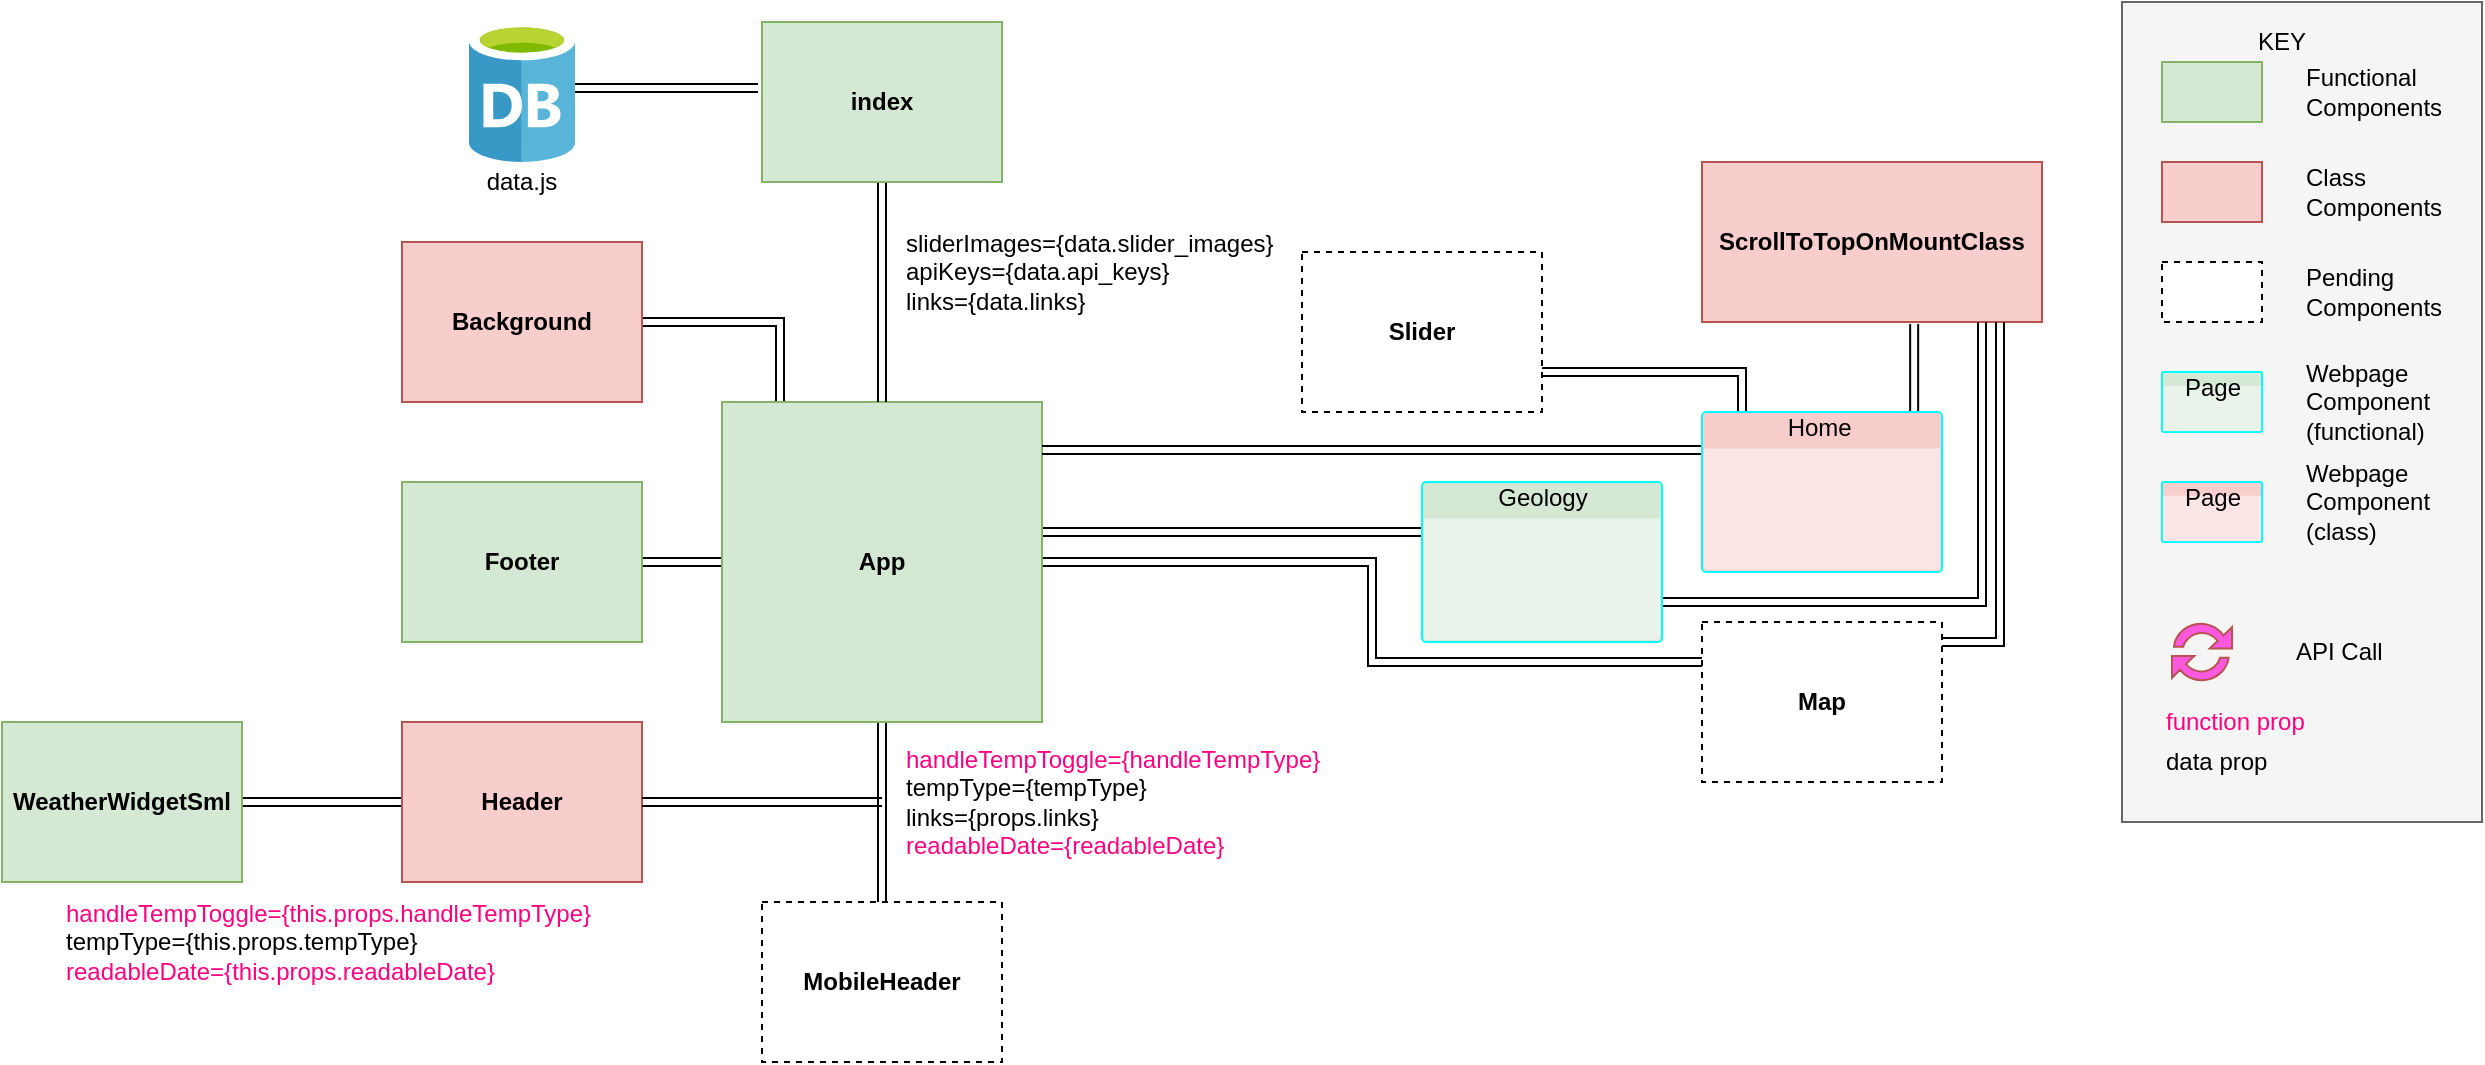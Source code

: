 <mxfile version="12.1.9" type="github" pages="1">
  <diagram id="6N9Lc9pMWOgSixIRD2WJ" name="Page-1">
    <mxGraphModel dx="1426" dy="794" grid="1" gridSize="10" guides="1" tooltips="1" connect="1" arrows="1" fold="1" page="1" pageScale="1" pageWidth="1654" pageHeight="1169" math="0" shadow="0">
      <root>
        <mxCell id="0"/>
        <mxCell id="1" parent="0"/>
        <mxCell id="VP3WnVtuw5z_MA5Xlhoa-38" value="" style="edgeStyle=orthogonalEdgeStyle;rounded=0;orthogonalLoop=1;jettySize=auto;html=1;entryX=0.5;entryY=0;entryDx=0;entryDy=0;shape=link;" edge="1" parent="1" source="VP3WnVtuw5z_MA5Xlhoa-14" target="VP3WnVtuw5z_MA5Xlhoa-53">
          <mxGeometry relative="1" as="geometry">
            <mxPoint x="760" y="480" as="targetPoint"/>
            <Array as="points"/>
          </mxGeometry>
        </mxCell>
        <mxCell id="VP3WnVtuw5z_MA5Xlhoa-42" value="" style="edgeStyle=orthogonalEdgeStyle;rounded=0;orthogonalLoop=1;jettySize=auto;html=1;entryX=1;entryY=0.5;entryDx=0;entryDy=0;shape=link;" edge="1" parent="1" source="VP3WnVtuw5z_MA5Xlhoa-14" target="VP3WnVtuw5z_MA5Xlhoa-15">
          <mxGeometry relative="1" as="geometry">
            <mxPoint x="920" y="320" as="targetPoint"/>
            <Array as="points">
              <mxPoint x="709" y="200"/>
            </Array>
          </mxGeometry>
        </mxCell>
        <mxCell id="VP3WnVtuw5z_MA5Xlhoa-60" value="" style="edgeStyle=orthogonalEdgeStyle;rounded=0;orthogonalLoop=1;jettySize=auto;html=1;strokeColor=#000000;fontColor=#3333FF;shape=link;" edge="1" parent="1" source="VP3WnVtuw5z_MA5Xlhoa-14" target="VP3WnVtuw5z_MA5Xlhoa-16">
          <mxGeometry relative="1" as="geometry"/>
        </mxCell>
        <mxCell id="VP3WnVtuw5z_MA5Xlhoa-70" value="" style="edgeStyle=orthogonalEdgeStyle;rounded=0;orthogonalLoop=1;jettySize=auto;html=1;strokeColor=#000000;fontColor=#3333FF;shape=link;" edge="1" parent="1" target="VP3WnVtuw5z_MA5Xlhoa-68">
          <mxGeometry relative="1" as="geometry">
            <mxPoint x="840" y="305" as="sourcePoint"/>
            <mxPoint x="920" y="305" as="targetPoint"/>
            <Array as="points">
              <mxPoint x="990" y="305"/>
              <mxPoint x="990" y="305"/>
            </Array>
          </mxGeometry>
        </mxCell>
        <mxCell id="VP3WnVtuw5z_MA5Xlhoa-75" value="" style="edgeStyle=orthogonalEdgeStyle;rounded=0;orthogonalLoop=1;jettySize=auto;html=1;strokeColor=#000000;fontColor=#3333FF;entryX=0;entryY=0.25;entryDx=0;entryDy=0;shape=link;" edge="1" parent="1" source="VP3WnVtuw5z_MA5Xlhoa-14" target="VP3WnVtuw5z_MA5Xlhoa-73">
          <mxGeometry relative="1" as="geometry">
            <mxPoint x="920" y="320" as="targetPoint"/>
          </mxGeometry>
        </mxCell>
        <mxCell id="VP3WnVtuw5z_MA5Xlhoa-14" value="&lt;span&gt;App&lt;/span&gt;" style="whiteSpace=wrap;html=1;aspect=fixed;strokeColor=#82b366;fillColor=#d5e8d4;align=center;fontStyle=1" vertex="1" parent="1">
          <mxGeometry x="680" y="240" width="160" height="160" as="geometry"/>
        </mxCell>
        <mxCell id="VP3WnVtuw5z_MA5Xlhoa-15" value="Background&lt;span style=&quot;font-family: &amp;#34;helvetica&amp;#34; , &amp;#34;arial&amp;#34; , sans-serif ; font-size: 0px ; white-space: nowrap&quot;&gt;%3CmxGraphModel%3E%3Croot%3E%3CmxCell%20id%3D%220%22%2F%3E%3CmxCell%20id%3D%221%22%20parent%3D%220%22%2F%3E%3CmxCell%20id%3D%222%22%20value%3D%22Functional%20Components%22%20style%3D%22text%3Bhtml%3D1%3BstrokeColor%3Dnone%3BfillColor%3Dnone%3Balign%3Dleft%3BverticalAlign%3Dmiddle%3BwhiteSpace%3Dwrap%3Brounded%3D0%3Bdashed%3D1%3B%22%20vertex%3D%221%22%20parent%3D%221%22%3E%3CmxGeometry%20x%3D%221530%22%20y%3D%22225%22%20width%3D%2270%22%20height%3D%2220%22%20as%3D%22geometry%22%2F%3E%3C%2FmxCell%3E%3C%2Froot%3E%3C%2FmxGraphModel%3E&lt;/span&gt;" style="rounded=0;whiteSpace=wrap;html=1;strokeColor=#b85450;fillColor=#f8cecc;align=center;fontStyle=1" vertex="1" parent="1">
          <mxGeometry x="520" y="160" width="120" height="80" as="geometry"/>
        </mxCell>
        <mxCell id="VP3WnVtuw5z_MA5Xlhoa-16" value="Footer" style="rounded=0;whiteSpace=wrap;html=1;strokeColor=#82b366;fillColor=#d5e8d4;align=center;fontStyle=1" vertex="1" parent="1">
          <mxGeometry x="520" y="280" width="120" height="80" as="geometry"/>
        </mxCell>
        <mxCell id="VP3WnVtuw5z_MA5Xlhoa-39" value="" style="edgeStyle=orthogonalEdgeStyle;rounded=0;orthogonalLoop=1;jettySize=auto;html=1;shape=link;" edge="1" parent="1" source="VP3WnVtuw5z_MA5Xlhoa-17" target="VP3WnVtuw5z_MA5Xlhoa-18">
          <mxGeometry relative="1" as="geometry"/>
        </mxCell>
        <mxCell id="VP3WnVtuw5z_MA5Xlhoa-17" value="Header" style="rounded=0;whiteSpace=wrap;html=1;strokeColor=#b85450;fillColor=#f8cecc;align=center;fontStyle=1" vertex="1" parent="1">
          <mxGeometry x="520" y="400" width="120" height="80" as="geometry"/>
        </mxCell>
        <mxCell id="VP3WnVtuw5z_MA5Xlhoa-18" value="WeatherWidgetSml" style="rounded=0;whiteSpace=wrap;html=1;strokeColor=#82b366;fillColor=#d5e8d4;align=center;fontStyle=1" vertex="1" parent="1">
          <mxGeometry x="320" y="400" width="120" height="80" as="geometry"/>
        </mxCell>
        <mxCell id="VP3WnVtuw5z_MA5Xlhoa-30" value="" style="edgeStyle=orthogonalEdgeStyle;rounded=0;orthogonalLoop=1;jettySize=auto;html=1;entryX=-0.017;entryY=0.413;entryDx=0;entryDy=0;entryPerimeter=0;shape=link;" edge="1" parent="1" source="VP3WnVtuw5z_MA5Xlhoa-26" target="VP3WnVtuw5z_MA5Xlhoa-28">
          <mxGeometry relative="1" as="geometry">
            <mxPoint x="686.5" y="85" as="targetPoint"/>
            <Array as="points">
              <mxPoint x="630" y="83"/>
              <mxPoint x="630" y="83"/>
            </Array>
          </mxGeometry>
        </mxCell>
        <mxCell id="VP3WnVtuw5z_MA5Xlhoa-26" value="" style="aspect=fixed;html=1;points=[];align=center;image;fontSize=12;image=img/lib/mscae/Database_General.svg;strokeColor=#D642B8;fillColor=#F859DE;" vertex="1" parent="1">
          <mxGeometry x="553.5" y="50" width="53" height="70" as="geometry"/>
        </mxCell>
        <mxCell id="VP3WnVtuw5z_MA5Xlhoa-32" value="" style="edgeStyle=orthogonalEdgeStyle;rounded=0;orthogonalLoop=1;jettySize=auto;html=1;entryX=0.5;entryY=0;entryDx=0;entryDy=0;shape=link;" edge="1" parent="1" source="VP3WnVtuw5z_MA5Xlhoa-28" target="VP3WnVtuw5z_MA5Xlhoa-14">
          <mxGeometry relative="1" as="geometry">
            <mxPoint x="760" y="210" as="targetPoint"/>
          </mxGeometry>
        </mxCell>
        <mxCell id="VP3WnVtuw5z_MA5Xlhoa-28" value="index" style="rounded=0;whiteSpace=wrap;html=1;strokeColor=#82b366;fillColor=#d5e8d4;align=center;fontStyle=1" vertex="1" parent="1">
          <mxGeometry x="700" y="50" width="120" height="80" as="geometry"/>
        </mxCell>
        <mxCell id="VP3WnVtuw5z_MA5Xlhoa-33" value="data.js" style="text;html=1;strokeColor=none;fillColor=none;align=center;verticalAlign=middle;whiteSpace=wrap;rounded=0;" vertex="1" parent="1">
          <mxGeometry x="550" y="120" width="60" height="20" as="geometry"/>
        </mxCell>
        <mxCell id="VP3WnVtuw5z_MA5Xlhoa-36" value="sliderImages={data.slider_images}&lt;br&gt;apiKeys={data.api_keys}&lt;br&gt;links={data.links}" style="text;html=1;strokeColor=none;fillColor=none;align=left;verticalAlign=middle;whiteSpace=wrap;rounded=0;" vertex="1" parent="1">
          <mxGeometry x="770" y="135" width="190" height="80" as="geometry"/>
        </mxCell>
        <mxCell id="VP3WnVtuw5z_MA5Xlhoa-43" value="&lt;font color=&quot;#ff0080&quot;&gt;handleTempToggle={handleTempType}&lt;/font&gt;&lt;br&gt;tempType={tempType}&lt;br&gt;links={props.links}&lt;br&gt;&lt;font color=&quot;#ff0080&quot;&gt;readableDate={readableDate}&lt;/font&gt;" style="text;html=1;strokeColor=none;fillColor=none;align=left;verticalAlign=middle;whiteSpace=wrap;rounded=0;" vertex="1" parent="1">
          <mxGeometry x="770" y="400" width="250" height="80" as="geometry"/>
        </mxCell>
        <mxCell id="VP3WnVtuw5z_MA5Xlhoa-1" value="" style="rounded=0;whiteSpace=wrap;html=1;fillColor=#f5f5f5;strokeColor=#666666;fontColor=#333333;" vertex="1" parent="1">
          <mxGeometry x="1380" y="40" width="180" height="410" as="geometry"/>
        </mxCell>
        <mxCell id="VP3WnVtuw5z_MA5Xlhoa-2" value="" style="rounded=0;whiteSpace=wrap;html=1;fillColor=#d5e8d4;strokeColor=#82b366;" vertex="1" parent="1">
          <mxGeometry x="1400" y="70" width="50" height="30" as="geometry"/>
        </mxCell>
        <mxCell id="VP3WnVtuw5z_MA5Xlhoa-3" value="" style="rounded=0;whiteSpace=wrap;html=1;fillColor=#f8cecc;strokeColor=#b85450;" vertex="1" parent="1">
          <mxGeometry x="1400" y="120" width="50" height="30" as="geometry"/>
        </mxCell>
        <mxCell id="VP3WnVtuw5z_MA5Xlhoa-4" value="" style="rounded=0;whiteSpace=wrap;html=1;dashed=1;" vertex="1" parent="1">
          <mxGeometry x="1400" y="170" width="50" height="30" as="geometry"/>
        </mxCell>
        <mxCell id="VP3WnVtuw5z_MA5Xlhoa-5" value="Page" style="html=1;labelPosition=center;verticalLabelPosition=middle;verticalAlign=top;align=center;fontSize=12;outlineConnect=0;spacingTop=-6;shape=mxgraph.sitemap.page;fillColor=#d5e8d4;strokeColor=#00FFFF;" vertex="1" parent="1">
          <mxGeometry x="1400" y="225" width="50" height="30" as="geometry"/>
        </mxCell>
        <mxCell id="VP3WnVtuw5z_MA5Xlhoa-6" value="" style="pointerEvents=1;shadow=0;dashed=0;html=1;strokeColor=#b85450;labelPosition=center;verticalLabelPosition=bottom;verticalAlign=top;align=center;fillColor=#F859DE;shape=mxgraph.mscae.intune.update" vertex="1" parent="1">
          <mxGeometry x="1405" y="350" width="30" height="30" as="geometry"/>
        </mxCell>
        <mxCell id="VP3WnVtuw5z_MA5Xlhoa-7" value="KEY" style="text;html=1;strokeColor=none;fillColor=none;align=center;verticalAlign=middle;whiteSpace=wrap;rounded=0;dashed=1;" vertex="1" parent="1">
          <mxGeometry x="1440" y="50" width="40" height="20" as="geometry"/>
        </mxCell>
        <mxCell id="VP3WnVtuw5z_MA5Xlhoa-8" value="Functional Components" style="text;html=1;strokeColor=none;fillColor=none;align=left;verticalAlign=middle;whiteSpace=wrap;rounded=0;dashed=1;" vertex="1" parent="1">
          <mxGeometry x="1470" y="75" width="70" height="20" as="geometry"/>
        </mxCell>
        <mxCell id="VP3WnVtuw5z_MA5Xlhoa-9" value="Class Components" style="text;html=1;strokeColor=none;fillColor=none;align=left;verticalAlign=middle;whiteSpace=wrap;rounded=0;dashed=1;" vertex="1" parent="1">
          <mxGeometry x="1470" y="125" width="70" height="20" as="geometry"/>
        </mxCell>
        <mxCell id="VP3WnVtuw5z_MA5Xlhoa-10" value="Pending Components" style="text;html=1;strokeColor=none;fillColor=none;align=left;verticalAlign=middle;whiteSpace=wrap;rounded=0;dashed=1;" vertex="1" parent="1">
          <mxGeometry x="1470" y="175" width="70" height="20" as="geometry"/>
        </mxCell>
        <mxCell id="VP3WnVtuw5z_MA5Xlhoa-11" value="Webpage Component (functional)" style="text;html=1;strokeColor=none;fillColor=none;align=left;verticalAlign=middle;whiteSpace=wrap;rounded=0;dashed=1;" vertex="1" parent="1">
          <mxGeometry x="1470" y="230" width="70" height="20" as="geometry"/>
        </mxCell>
        <mxCell id="VP3WnVtuw5z_MA5Xlhoa-12" value="API Call" style="text;html=1;strokeColor=none;fillColor=none;align=left;verticalAlign=middle;whiteSpace=wrap;rounded=0;dashed=1;" vertex="1" parent="1">
          <mxGeometry x="1465" y="355" width="70" height="20" as="geometry"/>
        </mxCell>
        <mxCell id="VP3WnVtuw5z_MA5Xlhoa-45" value="function prop" style="text;html=1;strokeColor=none;fillColor=none;align=left;verticalAlign=middle;whiteSpace=wrap;rounded=0;fontColor=#FF0080;" vertex="1" parent="1">
          <mxGeometry x="1400" y="390" width="110" height="20" as="geometry"/>
        </mxCell>
        <mxCell id="VP3WnVtuw5z_MA5Xlhoa-46" value="data prop" style="text;html=1;strokeColor=none;fillColor=none;align=left;verticalAlign=middle;whiteSpace=wrap;rounded=0;fontColor=#000000;" vertex="1" parent="1">
          <mxGeometry x="1400" y="410" width="110" height="20" as="geometry"/>
        </mxCell>
        <mxCell id="VP3WnVtuw5z_MA5Xlhoa-47" value="&lt;font color=&quot;#ff0080&quot;&gt;handleTempToggle={this.props.handleTempType}&lt;/font&gt;&lt;br&gt;tempType={this.props.tempType}&lt;br&gt;&lt;font color=&quot;#ff0080&quot;&gt;readableDate={this.props.readableDate}&lt;/font&gt;" style="text;html=1;strokeColor=none;fillColor=none;align=left;verticalAlign=middle;whiteSpace=wrap;rounded=0;" vertex="1" parent="1">
          <mxGeometry x="350" y="470" width="270" height="80" as="geometry"/>
        </mxCell>
        <mxCell id="VP3WnVtuw5z_MA5Xlhoa-53" value="&lt;b&gt;MobileHeader&lt;/b&gt;" style="rounded=0;whiteSpace=wrap;html=1;dashed=1;" vertex="1" parent="1">
          <mxGeometry x="700" y="490" width="120" height="80" as="geometry"/>
        </mxCell>
        <mxCell id="VP3WnVtuw5z_MA5Xlhoa-58" value="" style="endArrow=classic;html=1;strokeColor=#000000;fontColor=#3333FF;entryX=1;entryY=0.5;entryDx=0;entryDy=0;shape=link;" edge="1" parent="1" target="VP3WnVtuw5z_MA5Xlhoa-17">
          <mxGeometry width="50" height="50" relative="1" as="geometry">
            <mxPoint x="760" y="440" as="sourcePoint"/>
            <mxPoint x="370" y="590" as="targetPoint"/>
          </mxGeometry>
        </mxCell>
        <mxCell id="VP3WnVtuw5z_MA5Xlhoa-59" value="ScrollToTopOnMountClass" style="rounded=0;whiteSpace=wrap;html=1;strokeColor=#b85450;fillColor=#f8cecc;align=center;fontStyle=1" vertex="1" parent="1">
          <mxGeometry x="1170" y="120" width="170" height="80" as="geometry"/>
        </mxCell>
        <mxCell id="VP3WnVtuw5z_MA5Xlhoa-62" value="" style="edgeStyle=orthogonalEdgeStyle;rounded=0;orthogonalLoop=1;jettySize=auto;html=1;strokeColor=#000000;fontColor=#3333FF;entryX=0.624;entryY=1.013;entryDx=0;entryDy=0;entryPerimeter=0;shape=link;" edge="1" parent="1" source="VP3WnVtuw5z_MA5Xlhoa-61" target="VP3WnVtuw5z_MA5Xlhoa-59">
          <mxGeometry relative="1" as="geometry">
            <mxPoint x="1230" y="243" as="targetPoint"/>
            <Array as="points">
              <mxPoint x="1226" y="260"/>
              <mxPoint x="1226" y="260"/>
            </Array>
          </mxGeometry>
        </mxCell>
        <mxCell id="VP3WnVtuw5z_MA5Xlhoa-65" value="" style="edgeStyle=orthogonalEdgeStyle;rounded=0;orthogonalLoop=1;jettySize=auto;html=1;strokeColor=#000000;fontColor=#3333FF;entryX=1;entryY=0.75;entryDx=0;entryDy=0;shape=link;" edge="1" parent="1" source="VP3WnVtuw5z_MA5Xlhoa-61" target="VP3WnVtuw5z_MA5Xlhoa-63">
          <mxGeometry relative="1" as="geometry">
            <mxPoint x="1090" y="325" as="targetPoint"/>
            <Array as="points">
              <mxPoint x="1190" y="225"/>
            </Array>
          </mxGeometry>
        </mxCell>
        <mxCell id="VP3WnVtuw5z_MA5Xlhoa-78" value="" style="edgeStyle=orthogonalEdgeStyle;shape=link;rounded=0;orthogonalLoop=1;jettySize=auto;html=1;strokeColor=#000000;fontColor=#3333FF;entryX=1;entryY=0.15;entryDx=0;entryDy=0;entryPerimeter=0;" edge="1" parent="1" source="VP3WnVtuw5z_MA5Xlhoa-61" target="VP3WnVtuw5z_MA5Xlhoa-14">
          <mxGeometry relative="1" as="geometry">
            <mxPoint x="1370" y="285" as="targetPoint"/>
            <Array as="points">
              <mxPoint x="1090" y="264"/>
              <mxPoint x="1090" y="264"/>
            </Array>
          </mxGeometry>
        </mxCell>
        <mxCell id="VP3WnVtuw5z_MA5Xlhoa-61" value="Home&amp;nbsp;" style="html=1;strokeColor=#00FFFF;fillColor=#f8cecc;labelPosition=center;verticalLabelPosition=middle;verticalAlign=top;align=center;fontSize=12;outlineConnect=0;spacingTop=-6;shape=mxgraph.sitemap.page;" vertex="1" parent="1">
          <mxGeometry x="1170" y="245" width="120" height="80" as="geometry"/>
        </mxCell>
        <mxCell id="VP3WnVtuw5z_MA5Xlhoa-63" value="&lt;b&gt;Slider&lt;/b&gt;" style="rounded=0;whiteSpace=wrap;html=1;dashed=1;" vertex="1" parent="1">
          <mxGeometry x="970" y="165" width="120" height="80" as="geometry"/>
        </mxCell>
        <mxCell id="VP3WnVtuw5z_MA5Xlhoa-76" value="" style="edgeStyle=orthogonalEdgeStyle;rounded=0;orthogonalLoop=1;jettySize=auto;html=1;strokeColor=#000000;fontColor=#3333FF;shape=link;" edge="1" parent="1" source="VP3WnVtuw5z_MA5Xlhoa-68" target="VP3WnVtuw5z_MA5Xlhoa-59">
          <mxGeometry relative="1" as="geometry">
            <mxPoint x="1290" y="190" as="targetPoint"/>
            <Array as="points">
              <mxPoint x="1310" y="340"/>
              <mxPoint x="1310" y="190"/>
            </Array>
          </mxGeometry>
        </mxCell>
        <mxCell id="VP3WnVtuw5z_MA5Xlhoa-68" value="Geology" style="html=1;strokeColor=#00FFFF;fillColor=#d5e8d4;labelPosition=center;verticalLabelPosition=middle;verticalAlign=top;align=center;fontSize=12;outlineConnect=0;spacingTop=-6;shape=mxgraph.sitemap.page;" vertex="1" parent="1">
          <mxGeometry x="1030" y="280" width="120" height="80" as="geometry"/>
        </mxCell>
        <mxCell id="VP3WnVtuw5z_MA5Xlhoa-71" value="Page" style="html=1;labelPosition=center;verticalLabelPosition=middle;verticalAlign=top;align=center;fontSize=12;outlineConnect=0;spacingTop=-6;shape=mxgraph.sitemap.page;fillColor=#f8cecc;strokeColor=#00FFFF;" vertex="1" parent="1">
          <mxGeometry x="1400" y="280" width="50" height="30" as="geometry"/>
        </mxCell>
        <mxCell id="VP3WnVtuw5z_MA5Xlhoa-72" value="Webpage Component (class)" style="text;html=1;strokeColor=none;fillColor=none;align=left;verticalAlign=middle;whiteSpace=wrap;rounded=0;dashed=1;" vertex="1" parent="1">
          <mxGeometry x="1470" y="280" width="70" height="20" as="geometry"/>
        </mxCell>
        <mxCell id="VP3WnVtuw5z_MA5Xlhoa-82" value="" style="edgeStyle=orthogonalEdgeStyle;shape=link;rounded=0;orthogonalLoop=1;jettySize=auto;html=1;strokeColor=#000000;fontColor=#3333FF;" edge="1" parent="1" source="VP3WnVtuw5z_MA5Xlhoa-73" target="VP3WnVtuw5z_MA5Xlhoa-59">
          <mxGeometry relative="1" as="geometry">
            <mxPoint x="1370" y="390" as="targetPoint"/>
            <Array as="points">
              <mxPoint x="1319" y="360"/>
            </Array>
          </mxGeometry>
        </mxCell>
        <mxCell id="VP3WnVtuw5z_MA5Xlhoa-73" value="&lt;b&gt;Map&lt;/b&gt;" style="rounded=0;whiteSpace=wrap;html=1;dashed=1;" vertex="1" parent="1">
          <mxGeometry x="1170" y="350" width="120" height="80" as="geometry"/>
        </mxCell>
      </root>
    </mxGraphModel>
  </diagram>
</mxfile>
